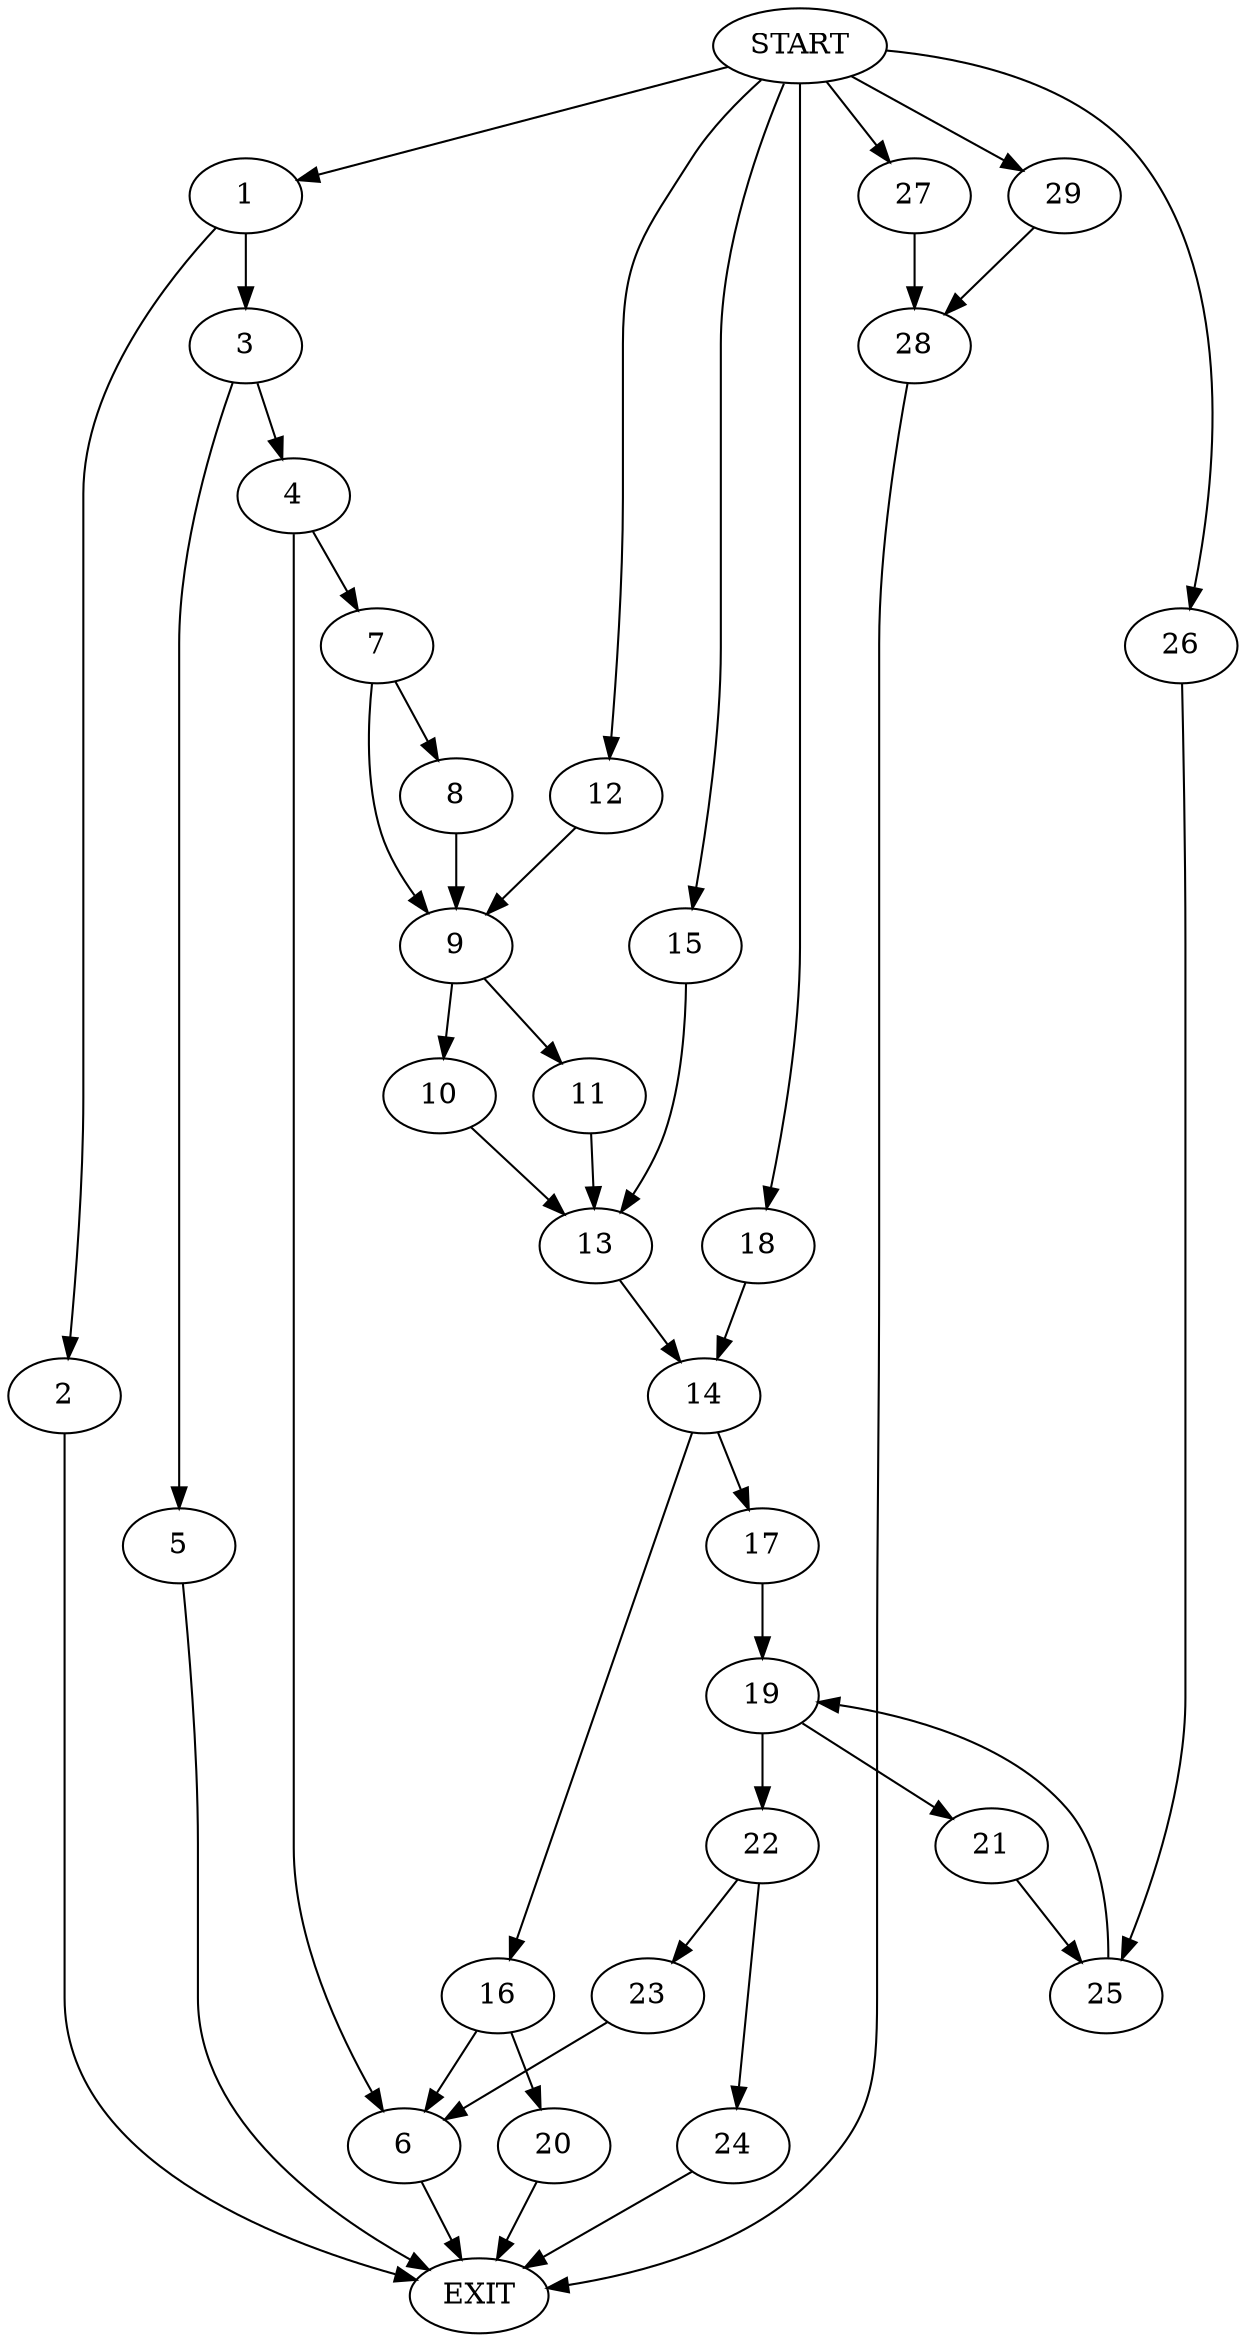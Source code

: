 digraph {
0 [label="START"]
30 [label="EXIT"]
0 -> 1
1 -> 2
1 -> 3
2 -> 30
3 -> 4
3 -> 5
5 -> 30
4 -> 6
4 -> 7
7 -> 8
7 -> 9
6 -> 30
8 -> 9
9 -> 10
9 -> 11
0 -> 12
12 -> 9
10 -> 13
11 -> 13
13 -> 14
0 -> 15
15 -> 13
14 -> 16
14 -> 17
0 -> 18
18 -> 14
17 -> 19
16 -> 6
16 -> 20
19 -> 21
19 -> 22
22 -> 23
22 -> 24
21 -> 25
25 -> 19
0 -> 26
26 -> 25
23 -> 6
24 -> 30
0 -> 27
27 -> 28
28 -> 30
0 -> 29
29 -> 28
20 -> 30
}
